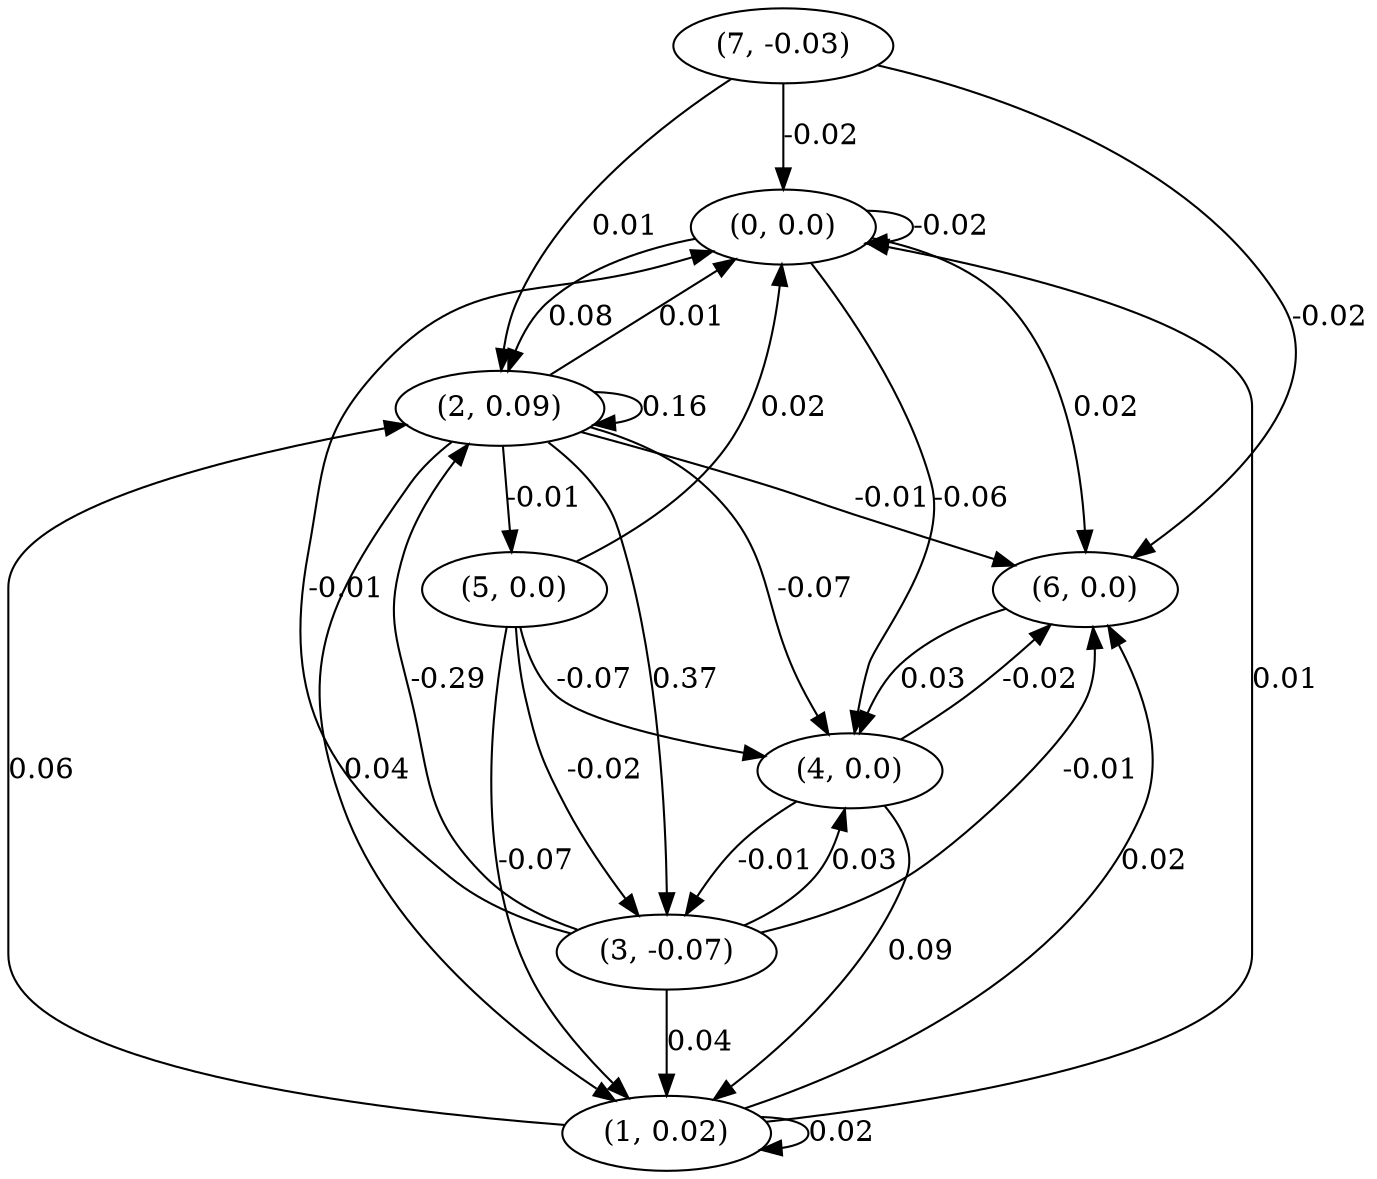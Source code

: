 digraph {
    0 [ label = "(0, 0.0)" ]
    1 [ label = "(1, 0.02)" ]
    2 [ label = "(2, 0.09)" ]
    3 [ label = "(3, -0.07)" ]
    4 [ label = "(4, 0.0)" ]
    5 [ label = "(5, 0.0)" ]
    6 [ label = "(6, 0.0)" ]
    7 [ label = "(7, -0.03)" ]
    0 -> 0 [ label = "-0.02" ]
    1 -> 1 [ label = "0.02" ]
    2 -> 2 [ label = "0.16" ]
    1 -> 0 [ label = "0.01" ]
    2 -> 0 [ label = "0.01" ]
    3 -> 0 [ label = "-0.01" ]
    5 -> 0 [ label = "0.02" ]
    7 -> 0 [ label = "-0.02" ]
    2 -> 1 [ label = "0.04" ]
    3 -> 1 [ label = "0.04" ]
    4 -> 1 [ label = "0.09" ]
    5 -> 1 [ label = "-0.07" ]
    0 -> 2 [ label = "0.08" ]
    1 -> 2 [ label = "0.06" ]
    3 -> 2 [ label = "-0.29" ]
    7 -> 2 [ label = "0.01" ]
    2 -> 3 [ label = "0.37" ]
    4 -> 3 [ label = "-0.01" ]
    5 -> 3 [ label = "-0.02" ]
    0 -> 4 [ label = "-0.06" ]
    2 -> 4 [ label = "-0.07" ]
    3 -> 4 [ label = "0.03" ]
    5 -> 4 [ label = "-0.07" ]
    6 -> 4 [ label = "0.03" ]
    2 -> 5 [ label = "-0.01" ]
    0 -> 6 [ label = "0.02" ]
    1 -> 6 [ label = "0.02" ]
    2 -> 6 [ label = "-0.01" ]
    3 -> 6 [ label = "-0.01" ]
    4 -> 6 [ label = "-0.02" ]
    7 -> 6 [ label = "-0.02" ]
}

